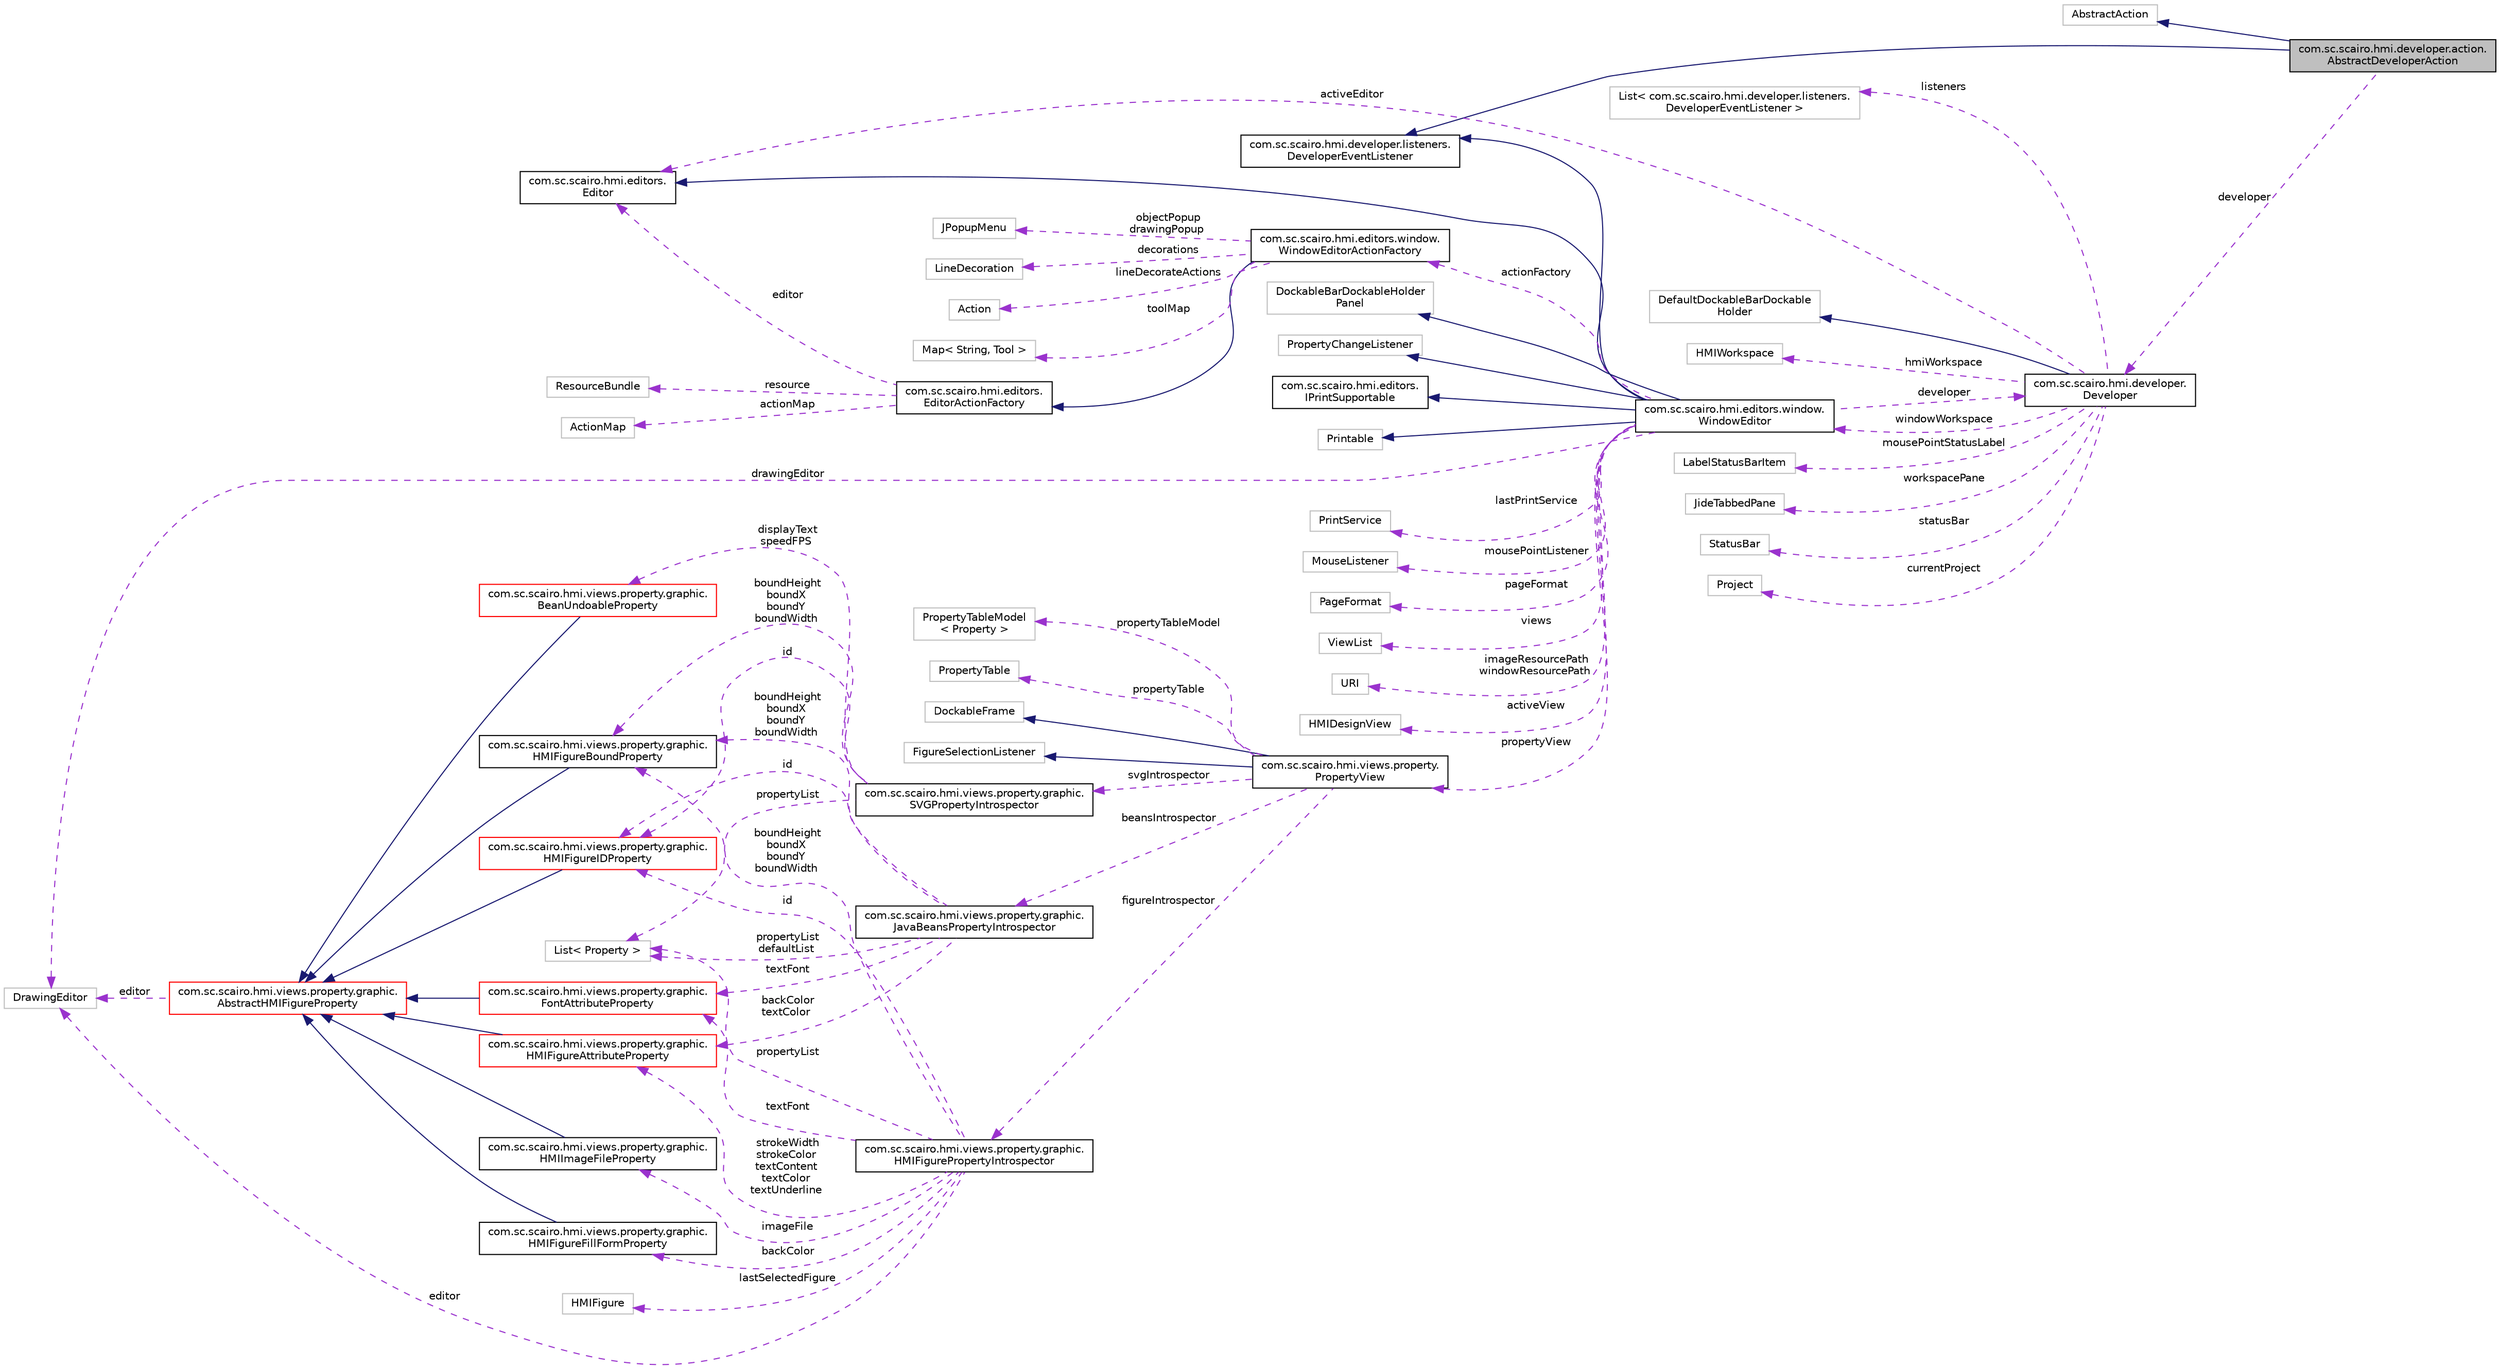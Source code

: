 digraph "com.sc.scairo.hmi.developer.action.AbstractDeveloperAction"
{
 // LATEX_PDF_SIZE
  edge [fontname="Helvetica",fontsize="10",labelfontname="Helvetica",labelfontsize="10"];
  node [fontname="Helvetica",fontsize="10",shape=record];
  rankdir="LR";
  Node1 [label="com.sc.scairo.hmi.developer.action.\lAbstractDeveloperAction",height=0.2,width=0.4,color="black", fillcolor="grey75", style="filled", fontcolor="black",tooltip=" "];
  Node2 -> Node1 [dir="back",color="midnightblue",fontsize="10",style="solid",fontname="Helvetica"];
  Node2 [label="AbstractAction",height=0.2,width=0.4,color="grey75", fillcolor="white", style="filled",tooltip=" "];
  Node3 -> Node1 [dir="back",color="midnightblue",fontsize="10",style="solid",fontname="Helvetica"];
  Node3 [label="com.sc.scairo.hmi.developer.listeners.\lDeveloperEventListener",height=0.2,width=0.4,color="black", fillcolor="white", style="filled",URL="$interfacecom_1_1sc_1_1scairo_1_1hmi_1_1developer_1_1listeners_1_1_developer_event_listener.html",tooltip=" "];
  Node4 -> Node1 [dir="back",color="darkorchid3",fontsize="10",style="dashed",label=" developer" ,fontname="Helvetica"];
  Node4 [label="com.sc.scairo.hmi.developer.\lDeveloper",height=0.2,width=0.4,color="black", fillcolor="white", style="filled",URL="$classcom_1_1sc_1_1scairo_1_1hmi_1_1developer_1_1_developer.html",tooltip=" "];
  Node5 -> Node4 [dir="back",color="midnightblue",fontsize="10",style="solid",fontname="Helvetica"];
  Node5 [label="DefaultDockableBarDockable\lHolder",height=0.2,width=0.4,color="grey75", fillcolor="white", style="filled",tooltip=" "];
  Node6 -> Node4 [dir="back",color="darkorchid3",fontsize="10",style="dashed",label=" hmiWorkspace" ,fontname="Helvetica"];
  Node6 [label="HMIWorkspace",height=0.2,width=0.4,color="grey75", fillcolor="white", style="filled",tooltip=" "];
  Node7 -> Node4 [dir="back",color="darkorchid3",fontsize="10",style="dashed",label=" windowWorkspace" ,fontname="Helvetica"];
  Node7 [label="com.sc.scairo.hmi.editors.window.\lWindowEditor",height=0.2,width=0.4,color="black", fillcolor="white", style="filled",URL="$classcom_1_1sc_1_1scairo_1_1hmi_1_1editors_1_1window_1_1_window_editor.html",tooltip=" "];
  Node8 -> Node7 [dir="back",color="midnightblue",fontsize="10",style="solid",fontname="Helvetica"];
  Node8 [label="DockableBarDockableHolder\lPanel",height=0.2,width=0.4,color="grey75", fillcolor="white", style="filled",tooltip=" "];
  Node3 -> Node7 [dir="back",color="midnightblue",fontsize="10",style="solid",fontname="Helvetica"];
  Node9 -> Node7 [dir="back",color="midnightblue",fontsize="10",style="solid",fontname="Helvetica"];
  Node9 [label="PropertyChangeListener",height=0.2,width=0.4,color="grey75", fillcolor="white", style="filled",tooltip=" "];
  Node10 -> Node7 [dir="back",color="midnightblue",fontsize="10",style="solid",fontname="Helvetica"];
  Node10 [label="com.sc.scairo.hmi.editors.\lEditor",height=0.2,width=0.4,color="black", fillcolor="white", style="filled",URL="$interfacecom_1_1sc_1_1scairo_1_1hmi_1_1editors_1_1_editor.html",tooltip=" "];
  Node11 -> Node7 [dir="back",color="midnightblue",fontsize="10",style="solid",fontname="Helvetica"];
  Node11 [label="com.sc.scairo.hmi.editors.\lIPrintSupportable",height=0.2,width=0.4,color="black", fillcolor="white", style="filled",URL="$interfacecom_1_1sc_1_1scairo_1_1hmi_1_1editors_1_1_i_print_supportable.html",tooltip=" "];
  Node12 -> Node7 [dir="back",color="midnightblue",fontsize="10",style="solid",fontname="Helvetica"];
  Node12 [label="Printable",height=0.2,width=0.4,color="grey75", fillcolor="white", style="filled",tooltip=" "];
  Node13 -> Node7 [dir="back",color="darkorchid3",fontsize="10",style="dashed",label=" drawingEditor" ,fontname="Helvetica"];
  Node13 [label="DrawingEditor",height=0.2,width=0.4,color="grey75", fillcolor="white", style="filled",tooltip=" "];
  Node14 -> Node7 [dir="back",color="darkorchid3",fontsize="10",style="dashed",label=" lastPrintService" ,fontname="Helvetica"];
  Node14 [label="PrintService",height=0.2,width=0.4,color="grey75", fillcolor="white", style="filled",tooltip=" "];
  Node15 -> Node7 [dir="back",color="darkorchid3",fontsize="10",style="dashed",label=" mousePointListener" ,fontname="Helvetica"];
  Node15 [label="MouseListener",height=0.2,width=0.4,color="grey75", fillcolor="white", style="filled",tooltip=" "];
  Node16 -> Node7 [dir="back",color="darkorchid3",fontsize="10",style="dashed",label=" pageFormat" ,fontname="Helvetica"];
  Node16 [label="PageFormat",height=0.2,width=0.4,color="grey75", fillcolor="white", style="filled",tooltip=" "];
  Node17 -> Node7 [dir="back",color="darkorchid3",fontsize="10",style="dashed",label=" views" ,fontname="Helvetica"];
  Node17 [label="ViewList",height=0.2,width=0.4,color="grey75", fillcolor="white", style="filled",tooltip=" "];
  Node18 -> Node7 [dir="back",color="darkorchid3",fontsize="10",style="dashed",label=" imageResourcePath\nwindowResourcePath" ,fontname="Helvetica"];
  Node18 [label="URI",height=0.2,width=0.4,color="grey75", fillcolor="white", style="filled",tooltip=" "];
  Node19 -> Node7 [dir="back",color="darkorchid3",fontsize="10",style="dashed",label=" activeView" ,fontname="Helvetica"];
  Node19 [label="HMIDesignView",height=0.2,width=0.4,color="grey75", fillcolor="white", style="filled",tooltip=" "];
  Node4 -> Node7 [dir="back",color="darkorchid3",fontsize="10",style="dashed",label=" developer" ,fontname="Helvetica"];
  Node20 -> Node7 [dir="back",color="darkorchid3",fontsize="10",style="dashed",label=" propertyView" ,fontname="Helvetica"];
  Node20 [label="com.sc.scairo.hmi.views.property.\lPropertyView",height=0.2,width=0.4,color="black", fillcolor="white", style="filled",URL="$classcom_1_1sc_1_1scairo_1_1hmi_1_1views_1_1property_1_1_property_view.html",tooltip=" "];
  Node21 -> Node20 [dir="back",color="midnightblue",fontsize="10",style="solid",fontname="Helvetica"];
  Node21 [label="DockableFrame",height=0.2,width=0.4,color="grey75", fillcolor="white", style="filled",tooltip=" "];
  Node22 -> Node20 [dir="back",color="midnightblue",fontsize="10",style="solid",fontname="Helvetica"];
  Node22 [label="FigureSelectionListener",height=0.2,width=0.4,color="grey75", fillcolor="white", style="filled",tooltip=" "];
  Node23 -> Node20 [dir="back",color="darkorchid3",fontsize="10",style="dashed",label=" beansIntrospector" ,fontname="Helvetica"];
  Node23 [label="com.sc.scairo.hmi.views.property.graphic.\lJavaBeansPropertyIntrospector",height=0.2,width=0.4,color="black", fillcolor="white", style="filled",URL="$classcom_1_1sc_1_1scairo_1_1hmi_1_1views_1_1property_1_1graphic_1_1_java_beans_property_introspector.html",tooltip=" "];
  Node24 -> Node23 [dir="back",color="darkorchid3",fontsize="10",style="dashed",label=" boundHeight\nboundX\nboundY\nboundWidth" ,fontname="Helvetica"];
  Node24 [label="com.sc.scairo.hmi.views.property.graphic.\lHMIFigureBoundProperty",height=0.2,width=0.4,color="black", fillcolor="white", style="filled",URL="$classcom_1_1sc_1_1scairo_1_1hmi_1_1views_1_1property_1_1graphic_1_1_h_m_i_figure_bound_property.html",tooltip=" "];
  Node25 -> Node24 [dir="back",color="midnightblue",fontsize="10",style="solid",fontname="Helvetica"];
  Node25 [label="com.sc.scairo.hmi.views.property.graphic.\lAbstractHMIFigureProperty",height=0.2,width=0.4,color="red", fillcolor="white", style="filled",URL="$classcom_1_1sc_1_1scairo_1_1hmi_1_1views_1_1property_1_1graphic_1_1_abstract_h_m_i_figure_property.html",tooltip=" "];
  Node13 -> Node25 [dir="back",color="darkorchid3",fontsize="10",style="dashed",label=" editor" ,fontname="Helvetica"];
  Node29 -> Node23 [dir="back",color="darkorchid3",fontsize="10",style="dashed",label=" id" ,fontname="Helvetica"];
  Node29 [label="com.sc.scairo.hmi.views.property.graphic.\lHMIFigureIDProperty",height=0.2,width=0.4,color="red", fillcolor="white", style="filled",URL="$classcom_1_1sc_1_1scairo_1_1hmi_1_1views_1_1property_1_1graphic_1_1_h_m_i_figure_i_d_property.html",tooltip=" "];
  Node25 -> Node29 [dir="back",color="midnightblue",fontsize="10",style="solid",fontname="Helvetica"];
  Node31 -> Node23 [dir="back",color="darkorchid3",fontsize="10",style="dashed",label=" propertyList\ndefaultList" ,fontname="Helvetica"];
  Node31 [label="List\< Property \>",height=0.2,width=0.4,color="grey75", fillcolor="white", style="filled",tooltip=" "];
  Node32 -> Node23 [dir="back",color="darkorchid3",fontsize="10",style="dashed",label=" backColor\ntextColor" ,fontname="Helvetica"];
  Node32 [label="com.sc.scairo.hmi.views.property.graphic.\lHMIFigureAttributeProperty",height=0.2,width=0.4,color="red", fillcolor="white", style="filled",URL="$classcom_1_1sc_1_1scairo_1_1hmi_1_1views_1_1property_1_1graphic_1_1_h_m_i_figure_attribute_property.html",tooltip=" "];
  Node25 -> Node32 [dir="back",color="midnightblue",fontsize="10",style="solid",fontname="Helvetica"];
  Node33 -> Node23 [dir="back",color="darkorchid3",fontsize="10",style="dashed",label=" textFont" ,fontname="Helvetica"];
  Node33 [label="com.sc.scairo.hmi.views.property.graphic.\lFontAttributeProperty",height=0.2,width=0.4,color="red", fillcolor="white", style="filled",URL="$classcom_1_1sc_1_1scairo_1_1hmi_1_1views_1_1property_1_1graphic_1_1_font_attribute_property.html",tooltip=" "];
  Node25 -> Node33 [dir="back",color="midnightblue",fontsize="10",style="solid",fontname="Helvetica"];
  Node37 -> Node20 [dir="back",color="darkorchid3",fontsize="10",style="dashed",label=" figureIntrospector" ,fontname="Helvetica"];
  Node37 [label="com.sc.scairo.hmi.views.property.graphic.\lHMIFigurePropertyIntrospector",height=0.2,width=0.4,color="black", fillcolor="white", style="filled",URL="$classcom_1_1sc_1_1scairo_1_1hmi_1_1views_1_1property_1_1graphic_1_1_h_m_i_figure_property_introspector.html",tooltip=" "];
  Node13 -> Node37 [dir="back",color="darkorchid3",fontsize="10",style="dashed",label=" editor" ,fontname="Helvetica"];
  Node24 -> Node37 [dir="back",color="darkorchid3",fontsize="10",style="dashed",label=" boundHeight\nboundX\nboundY\nboundWidth" ,fontname="Helvetica"];
  Node29 -> Node37 [dir="back",color="darkorchid3",fontsize="10",style="dashed",label=" id" ,fontname="Helvetica"];
  Node38 -> Node37 [dir="back",color="darkorchid3",fontsize="10",style="dashed",label=" backColor" ,fontname="Helvetica"];
  Node38 [label="com.sc.scairo.hmi.views.property.graphic.\lHMIFigureFillFormProperty",height=0.2,width=0.4,color="black", fillcolor="white", style="filled",URL="$classcom_1_1sc_1_1scairo_1_1hmi_1_1views_1_1property_1_1graphic_1_1_h_m_i_figure_fill_form_property.html",tooltip=" "];
  Node25 -> Node38 [dir="back",color="midnightblue",fontsize="10",style="solid",fontname="Helvetica"];
  Node31 -> Node37 [dir="back",color="darkorchid3",fontsize="10",style="dashed",label=" propertyList" ,fontname="Helvetica"];
  Node39 -> Node37 [dir="back",color="darkorchid3",fontsize="10",style="dashed",label=" imageFile" ,fontname="Helvetica"];
  Node39 [label="com.sc.scairo.hmi.views.property.graphic.\lHMIImageFileProperty",height=0.2,width=0.4,color="black", fillcolor="white", style="filled",URL="$classcom_1_1sc_1_1scairo_1_1hmi_1_1views_1_1property_1_1graphic_1_1_h_m_i_image_file_property.html",tooltip=" "];
  Node25 -> Node39 [dir="back",color="midnightblue",fontsize="10",style="solid",fontname="Helvetica"];
  Node32 -> Node37 [dir="back",color="darkorchid3",fontsize="10",style="dashed",label=" strokeWidth\nstrokeColor\ntextContent\ntextColor\ntextUnderline" ,fontname="Helvetica"];
  Node33 -> Node37 [dir="back",color="darkorchid3",fontsize="10",style="dashed",label=" textFont" ,fontname="Helvetica"];
  Node40 -> Node37 [dir="back",color="darkorchid3",fontsize="10",style="dashed",label=" lastSelectedFigure" ,fontname="Helvetica"];
  Node40 [label="HMIFigure",height=0.2,width=0.4,color="grey75", fillcolor="white", style="filled",tooltip=" "];
  Node41 -> Node20 [dir="back",color="darkorchid3",fontsize="10",style="dashed",label=" propertyTableModel" ,fontname="Helvetica"];
  Node41 [label="PropertyTableModel\l\< Property \>",height=0.2,width=0.4,color="grey75", fillcolor="white", style="filled",tooltip=" "];
  Node42 -> Node20 [dir="back",color="darkorchid3",fontsize="10",style="dashed",label=" propertyTable" ,fontname="Helvetica"];
  Node42 [label="PropertyTable",height=0.2,width=0.4,color="grey75", fillcolor="white", style="filled",tooltip=" "];
  Node43 -> Node20 [dir="back",color="darkorchid3",fontsize="10",style="dashed",label=" svgIntrospector" ,fontname="Helvetica"];
  Node43 [label="com.sc.scairo.hmi.views.property.graphic.\lSVGPropertyIntrospector",height=0.2,width=0.4,color="black", fillcolor="white", style="filled",URL="$classcom_1_1sc_1_1scairo_1_1hmi_1_1views_1_1property_1_1graphic_1_1_s_v_g_property_introspector.html",tooltip=" "];
  Node24 -> Node43 [dir="back",color="darkorchid3",fontsize="10",style="dashed",label=" boundHeight\nboundX\nboundY\nboundWidth" ,fontname="Helvetica"];
  Node29 -> Node43 [dir="back",color="darkorchid3",fontsize="10",style="dashed",label=" id" ,fontname="Helvetica"];
  Node44 -> Node43 [dir="back",color="darkorchid3",fontsize="10",style="dashed",label=" displayText\nspeedFPS" ,fontname="Helvetica"];
  Node44 [label="com.sc.scairo.hmi.views.property.graphic.\lBeanUndoableProperty",height=0.2,width=0.4,color="red", fillcolor="white", style="filled",URL="$classcom_1_1sc_1_1scairo_1_1hmi_1_1views_1_1property_1_1graphic_1_1_bean_undoable_property.html",tooltip=" "];
  Node25 -> Node44 [dir="back",color="midnightblue",fontsize="10",style="solid",fontname="Helvetica"];
  Node31 -> Node43 [dir="back",color="darkorchid3",fontsize="10",style="dashed",label=" propertyList" ,fontname="Helvetica"];
  Node46 -> Node7 [dir="back",color="darkorchid3",fontsize="10",style="dashed",label=" actionFactory" ,fontname="Helvetica"];
  Node46 [label="com.sc.scairo.hmi.editors.window.\lWindowEditorActionFactory",height=0.2,width=0.4,color="black", fillcolor="white", style="filled",URL="$classcom_1_1sc_1_1scairo_1_1hmi_1_1editors_1_1window_1_1_window_editor_action_factory.html",tooltip=" "];
  Node47 -> Node46 [dir="back",color="midnightblue",fontsize="10",style="solid",fontname="Helvetica"];
  Node47 [label="com.sc.scairo.hmi.editors.\lEditorActionFactory",height=0.2,width=0.4,color="black", fillcolor="white", style="filled",URL="$classcom_1_1sc_1_1scairo_1_1hmi_1_1editors_1_1_editor_action_factory.html",tooltip=" "];
  Node48 -> Node47 [dir="back",color="darkorchid3",fontsize="10",style="dashed",label=" resource" ,fontname="Helvetica"];
  Node48 [label="ResourceBundle",height=0.2,width=0.4,color="grey75", fillcolor="white", style="filled",tooltip=" "];
  Node49 -> Node47 [dir="back",color="darkorchid3",fontsize="10",style="dashed",label=" actionMap" ,fontname="Helvetica"];
  Node49 [label="ActionMap",height=0.2,width=0.4,color="grey75", fillcolor="white", style="filled",tooltip=" "];
  Node10 -> Node47 [dir="back",color="darkorchid3",fontsize="10",style="dashed",label=" editor" ,fontname="Helvetica"];
  Node50 -> Node46 [dir="back",color="darkorchid3",fontsize="10",style="dashed",label=" objectPopup\ndrawingPopup" ,fontname="Helvetica"];
  Node50 [label="JPopupMenu",height=0.2,width=0.4,color="grey75", fillcolor="white", style="filled",tooltip=" "];
  Node51 -> Node46 [dir="back",color="darkorchid3",fontsize="10",style="dashed",label=" decorations" ,fontname="Helvetica"];
  Node51 [label="LineDecoration",height=0.2,width=0.4,color="grey75", fillcolor="white", style="filled",tooltip=" "];
  Node52 -> Node46 [dir="back",color="darkorchid3",fontsize="10",style="dashed",label=" lineDecorateActions" ,fontname="Helvetica"];
  Node52 [label="Action",height=0.2,width=0.4,color="grey75", fillcolor="white", style="filled",tooltip=" "];
  Node53 -> Node46 [dir="back",color="darkorchid3",fontsize="10",style="dashed",label=" toolMap" ,fontname="Helvetica"];
  Node53 [label="Map\< String, Tool \>",height=0.2,width=0.4,color="grey75", fillcolor="white", style="filled",tooltip=" "];
  Node54 -> Node4 [dir="back",color="darkorchid3",fontsize="10",style="dashed",label=" mousePointStatusLabel" ,fontname="Helvetica"];
  Node54 [label="LabelStatusBarItem",height=0.2,width=0.4,color="grey75", fillcolor="white", style="filled",tooltip=" "];
  Node55 -> Node4 [dir="back",color="darkorchid3",fontsize="10",style="dashed",label=" workspacePane" ,fontname="Helvetica"];
  Node55 [label="JideTabbedPane",height=0.2,width=0.4,color="grey75", fillcolor="white", style="filled",tooltip=" "];
  Node56 -> Node4 [dir="back",color="darkorchid3",fontsize="10",style="dashed",label=" statusBar" ,fontname="Helvetica"];
  Node56 [label="StatusBar",height=0.2,width=0.4,color="grey75", fillcolor="white", style="filled",tooltip=" "];
  Node57 -> Node4 [dir="back",color="darkorchid3",fontsize="10",style="dashed",label=" currentProject" ,fontname="Helvetica"];
  Node57 [label="Project",height=0.2,width=0.4,color="grey75", fillcolor="white", style="filled",tooltip=" "];
  Node58 -> Node4 [dir="back",color="darkorchid3",fontsize="10",style="dashed",label=" listeners" ,fontname="Helvetica"];
  Node58 [label="List\< com.sc.scairo.hmi.developer.listeners.\lDeveloperEventListener \>",height=0.2,width=0.4,color="grey75", fillcolor="white", style="filled",tooltip=" "];
  Node10 -> Node4 [dir="back",color="darkorchid3",fontsize="10",style="dashed",label=" activeEditor" ,fontname="Helvetica"];
}
